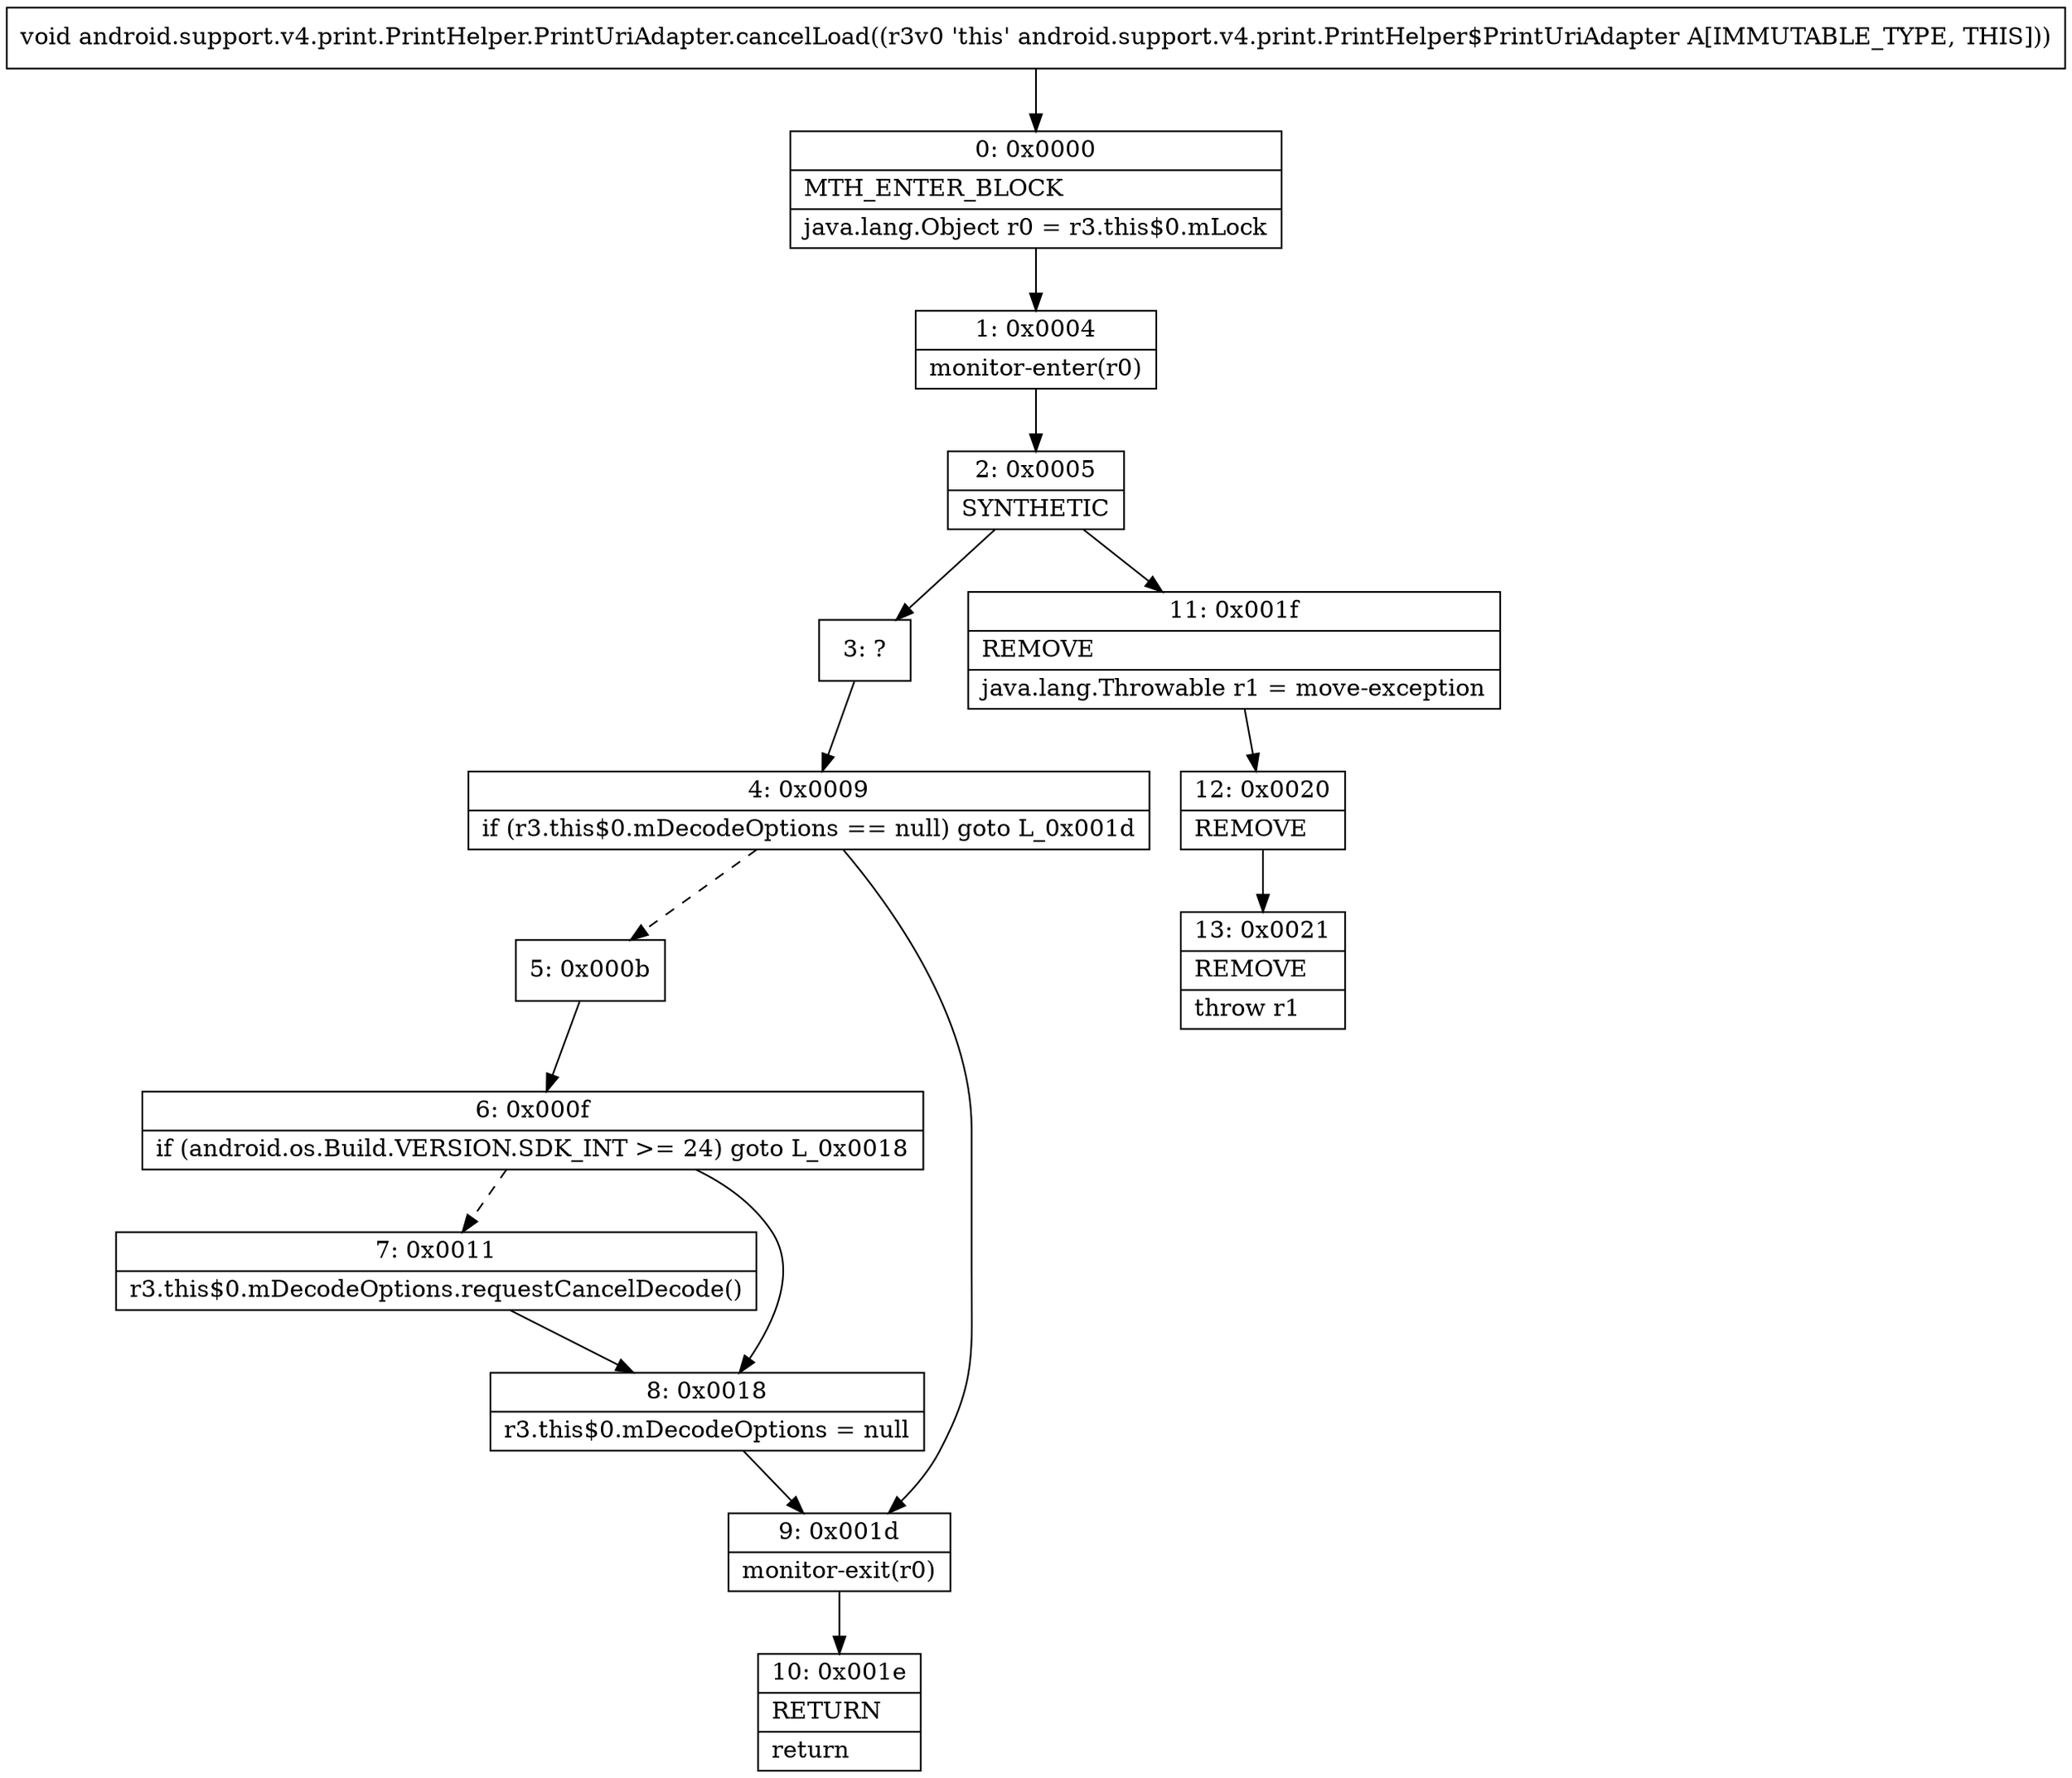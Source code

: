 digraph "CFG forandroid.support.v4.print.PrintHelper.PrintUriAdapter.cancelLoad()V" {
Node_0 [shape=record,label="{0\:\ 0x0000|MTH_ENTER_BLOCK\l|java.lang.Object r0 = r3.this$0.mLock\l}"];
Node_1 [shape=record,label="{1\:\ 0x0004|monitor\-enter(r0)\l}"];
Node_2 [shape=record,label="{2\:\ 0x0005|SYNTHETIC\l}"];
Node_3 [shape=record,label="{3\:\ ?}"];
Node_4 [shape=record,label="{4\:\ 0x0009|if (r3.this$0.mDecodeOptions == null) goto L_0x001d\l}"];
Node_5 [shape=record,label="{5\:\ 0x000b}"];
Node_6 [shape=record,label="{6\:\ 0x000f|if (android.os.Build.VERSION.SDK_INT \>= 24) goto L_0x0018\l}"];
Node_7 [shape=record,label="{7\:\ 0x0011|r3.this$0.mDecodeOptions.requestCancelDecode()\l}"];
Node_8 [shape=record,label="{8\:\ 0x0018|r3.this$0.mDecodeOptions = null\l}"];
Node_9 [shape=record,label="{9\:\ 0x001d|monitor\-exit(r0)\l}"];
Node_10 [shape=record,label="{10\:\ 0x001e|RETURN\l|return\l}"];
Node_11 [shape=record,label="{11\:\ 0x001f|REMOVE\l|java.lang.Throwable r1 = move\-exception\l}"];
Node_12 [shape=record,label="{12\:\ 0x0020|REMOVE\l}"];
Node_13 [shape=record,label="{13\:\ 0x0021|REMOVE\l|throw r1\l}"];
MethodNode[shape=record,label="{void android.support.v4.print.PrintHelper.PrintUriAdapter.cancelLoad((r3v0 'this' android.support.v4.print.PrintHelper$PrintUriAdapter A[IMMUTABLE_TYPE, THIS])) }"];
MethodNode -> Node_0;
Node_0 -> Node_1;
Node_1 -> Node_2;
Node_2 -> Node_3;
Node_2 -> Node_11;
Node_3 -> Node_4;
Node_4 -> Node_5[style=dashed];
Node_4 -> Node_9;
Node_5 -> Node_6;
Node_6 -> Node_7[style=dashed];
Node_6 -> Node_8;
Node_7 -> Node_8;
Node_8 -> Node_9;
Node_9 -> Node_10;
Node_11 -> Node_12;
Node_12 -> Node_13;
}

